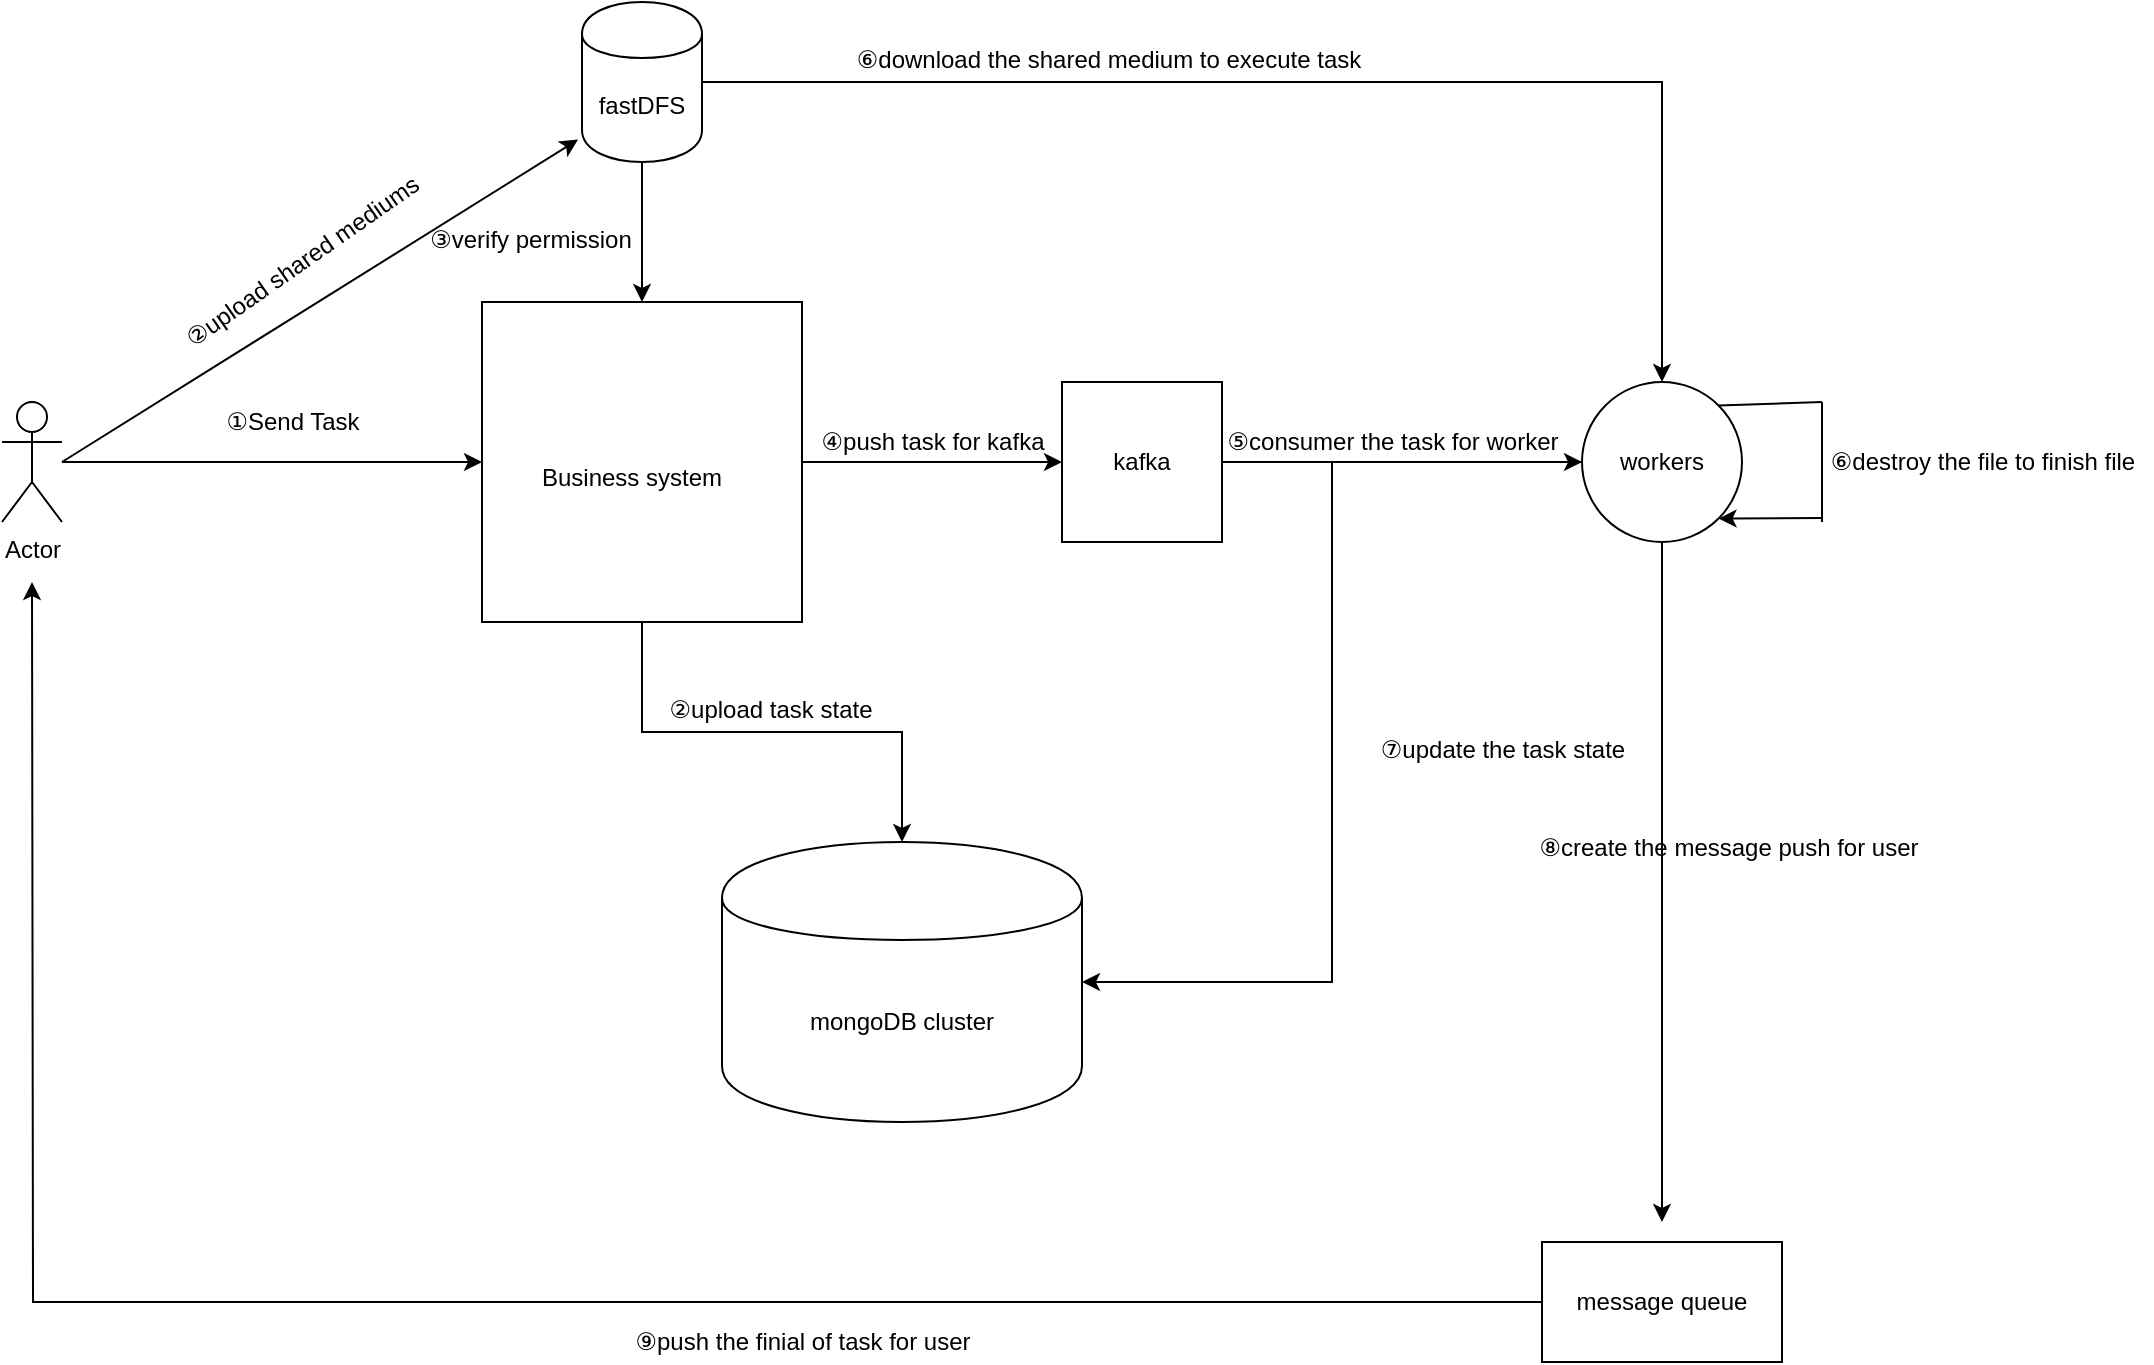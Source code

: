 <mxfile version="12.9.3" type="device"><diagram id="3eqDrHB_bJYWrMMPkyoZ" name="Page-1"><mxGraphModel dx="1463" dy="903" grid="1" gridSize="10" guides="1" tooltips="1" connect="1" arrows="1" fold="1" page="1" pageScale="1" pageWidth="583" pageHeight="827" math="0" shadow="0"><root><mxCell id="0"/><mxCell id="1" parent="0"/><mxCell id="7FddPRQw7aoeSkIB4e2m-17" style="edgeStyle=orthogonalEdgeStyle;rounded=0;orthogonalLoop=1;jettySize=auto;html=1;entryX=0;entryY=0.5;entryDx=0;entryDy=0;" parent="1" source="7FddPRQw7aoeSkIB4e2m-1" target="7FddPRQw7aoeSkIB4e2m-15" edge="1"><mxGeometry relative="1" as="geometry"/></mxCell><mxCell id="7FddPRQw7aoeSkIB4e2m-24" style="edgeStyle=orthogonalEdgeStyle;rounded=0;orthogonalLoop=1;jettySize=auto;html=1;" parent="1" source="7FddPRQw7aoeSkIB4e2m-1" target="7FddPRQw7aoeSkIB4e2m-23" edge="1"><mxGeometry relative="1" as="geometry"/></mxCell><mxCell id="7FddPRQw7aoeSkIB4e2m-1" value="&lt;div class=&quot;trans-left&quot;&gt;&lt;div class=&quot;trans-input-wrap&quot;&gt;&lt;div class=&quot;input-wrap&quot; style=&quot;height: auto&quot; dir=&quot;ltr&quot;&gt;&lt;div class=&quot;textarea-wrap without-textarea-bg&quot; style=&quot;height: 70px ; padding-bottom: 14px&quot;&gt;&lt;br/&gt;                &lt;br/&gt;                &lt;div class=&quot;textarea-bg-text&quot; id=&quot;textarea-bg-text&quot;&gt;&lt;/div&gt;&lt;br/&gt;                &amp;nbsp; &amp;nbsp; &amp;nbsp; &amp;nbsp; &amp;nbsp; &amp;nbsp; &amp;nbsp;&lt;/div&gt;&lt;div class=&quot;textarea-wrap without-textarea-bg&quot; style=&quot;height: 70px ; padding-bottom: 14px&quot;&gt;&lt;span&gt;Business system&amp;nbsp; &amp;nbsp;&lt;/span&gt;&lt;/div&gt;&lt;/div&gt;&lt;/div&gt;&lt;/div&gt;" style="whiteSpace=wrap;html=1;aspect=fixed;" parent="1" vertex="1"><mxGeometry x="330" y="220" width="160" height="160" as="geometry"/></mxCell><mxCell id="7FddPRQw7aoeSkIB4e2m-3" value="Actor" style="shape=umlActor;verticalLabelPosition=bottom;labelBackgroundColor=#ffffff;verticalAlign=top;html=1;outlineConnect=0;" parent="1" vertex="1"><mxGeometry x="90" y="270" width="30" height="60" as="geometry"/></mxCell><mxCell id="7FddPRQw7aoeSkIB4e2m-4" value="" style="endArrow=classic;html=1;" parent="1" source="7FddPRQw7aoeSkIB4e2m-3" edge="1"><mxGeometry width="50" height="50" relative="1" as="geometry"><mxPoint x="390" y="350" as="sourcePoint"/><mxPoint x="330" y="300" as="targetPoint"/></mxGeometry></mxCell><mxCell id="7FddPRQw7aoeSkIB4e2m-7" value="①Send Task" style="text;html=1;align=center;verticalAlign=middle;resizable=0;points=[];autosize=1;" parent="1" vertex="1"><mxGeometry x="195" y="270" width="80" height="20" as="geometry"/></mxCell><mxCell id="7FddPRQw7aoeSkIB4e2m-21" style="edgeStyle=orthogonalEdgeStyle;rounded=0;orthogonalLoop=1;jettySize=auto;html=1;entryX=0.5;entryY=0;entryDx=0;entryDy=0;" parent="1" source="7FddPRQw7aoeSkIB4e2m-8" target="7FddPRQw7aoeSkIB4e2m-13" edge="1"><mxGeometry relative="1" as="geometry"/></mxCell><mxCell id="7FddPRQw7aoeSkIB4e2m-8" value="fastDFS" style="shape=cylinder;whiteSpace=wrap;html=1;boundedLbl=1;backgroundOutline=1;" parent="1" vertex="1"><mxGeometry x="380" y="70" width="60" height="80" as="geometry"/></mxCell><mxCell id="7FddPRQw7aoeSkIB4e2m-9" value="" style="endArrow=classic;html=1;entryX=-0.033;entryY=0.86;entryDx=0;entryDy=0;entryPerimeter=0;" parent="1" target="7FddPRQw7aoeSkIB4e2m-8" edge="1"><mxGeometry width="50" height="50" relative="1" as="geometry"><mxPoint x="120" y="300" as="sourcePoint"/><mxPoint x="440" y="310" as="targetPoint"/></mxGeometry></mxCell><mxCell id="7FddPRQw7aoeSkIB4e2m-10" value="②upload shared mediums" style="text;html=1;align=center;verticalAlign=middle;resizable=0;points=[];autosize=1;rotation=-35;" parent="1" vertex="1"><mxGeometry x="160" y="190" width="160" height="20" as="geometry"/></mxCell><mxCell id="7FddPRQw7aoeSkIB4e2m-11" value="" style="endArrow=classic;html=1;exitX=0.5;exitY=1;exitDx=0;exitDy=0;" parent="1" source="7FddPRQw7aoeSkIB4e2m-8" target="7FddPRQw7aoeSkIB4e2m-1" edge="1"><mxGeometry width="50" height="50" relative="1" as="geometry"><mxPoint x="390" y="360" as="sourcePoint"/><mxPoint x="440" y="310" as="targetPoint"/></mxGeometry></mxCell><mxCell id="7FddPRQw7aoeSkIB4e2m-12" value="③verify permission" style="text;html=1;align=center;verticalAlign=middle;resizable=0;points=[];autosize=1;" parent="1" vertex="1"><mxGeometry x="294" y="179" width="120" height="20" as="geometry"/></mxCell><mxCell id="7FddPRQw7aoeSkIB4e2m-27" style="edgeStyle=orthogonalEdgeStyle;rounded=0;orthogonalLoop=1;jettySize=auto;html=1;entryX=1;entryY=0.5;entryDx=0;entryDy=0;" parent="1" source="7FddPRQw7aoeSkIB4e2m-13" target="7FddPRQw7aoeSkIB4e2m-23" edge="1"><mxGeometry relative="1" as="geometry"/></mxCell><mxCell id="7FddPRQw7aoeSkIB4e2m-32" style="edgeStyle=orthogonalEdgeStyle;rounded=0;orthogonalLoop=1;jettySize=auto;html=1;" parent="1" source="7FddPRQw7aoeSkIB4e2m-13" edge="1"><mxGeometry relative="1" as="geometry"><mxPoint x="920" y="680" as="targetPoint"/></mxGeometry></mxCell><mxCell id="7FddPRQw7aoeSkIB4e2m-13" value="workers" style="ellipse;whiteSpace=wrap;html=1;aspect=fixed;" parent="1" vertex="1"><mxGeometry x="880" y="260" width="80" height="80" as="geometry"/></mxCell><mxCell id="7FddPRQw7aoeSkIB4e2m-19" style="edgeStyle=orthogonalEdgeStyle;rounded=0;orthogonalLoop=1;jettySize=auto;html=1;entryX=0;entryY=0.5;entryDx=0;entryDy=0;" parent="1" source="7FddPRQw7aoeSkIB4e2m-15" target="7FddPRQw7aoeSkIB4e2m-13" edge="1"><mxGeometry relative="1" as="geometry"/></mxCell><mxCell id="7FddPRQw7aoeSkIB4e2m-15" value="kafka" style="whiteSpace=wrap;html=1;aspect=fixed;" parent="1" vertex="1"><mxGeometry x="620" y="260" width="80" height="80" as="geometry"/></mxCell><mxCell id="7FddPRQw7aoeSkIB4e2m-18" value="④push task for kafka" style="text;html=1;align=center;verticalAlign=middle;resizable=0;points=[];autosize=1;" parent="1" vertex="1"><mxGeometry x="490" y="280" width="130" height="20" as="geometry"/></mxCell><mxCell id="7FddPRQw7aoeSkIB4e2m-20" value="⑤consumer the task for worker" style="text;html=1;align=center;verticalAlign=middle;resizable=0;points=[];autosize=1;" parent="1" vertex="1"><mxGeometry x="695" y="280" width="180" height="20" as="geometry"/></mxCell><mxCell id="7FddPRQw7aoeSkIB4e2m-22" value="⑥download the shared medium to execute task" style="text;html=1;align=center;verticalAlign=middle;resizable=0;points=[];autosize=1;" parent="1" vertex="1"><mxGeometry x="508" y="89" width="270" height="20" as="geometry"/></mxCell><mxCell id="7FddPRQw7aoeSkIB4e2m-23" value="mongoDB cluster" style="shape=cylinder;whiteSpace=wrap;html=1;boundedLbl=1;backgroundOutline=1;" parent="1" vertex="1"><mxGeometry x="450" y="490" width="180" height="140" as="geometry"/></mxCell><mxCell id="7FddPRQw7aoeSkIB4e2m-25" value="②upload task state" style="text;html=1;align=center;verticalAlign=middle;resizable=0;points=[];autosize=1;" parent="1" vertex="1"><mxGeometry x="414" y="414" width="120" height="20" as="geometry"/></mxCell><mxCell id="7FddPRQw7aoeSkIB4e2m-28" value="⑦update the task state" style="text;html=1;align=center;verticalAlign=middle;resizable=0;points=[];autosize=1;" parent="1" vertex="1"><mxGeometry x="770" y="434" width="140" height="20" as="geometry"/></mxCell><mxCell id="7FddPRQw7aoeSkIB4e2m-36" style="edgeStyle=orthogonalEdgeStyle;rounded=0;orthogonalLoop=1;jettySize=auto;html=1;" parent="1" source="7FddPRQw7aoeSkIB4e2m-34" edge="1"><mxGeometry relative="1" as="geometry"><mxPoint x="105" y="360" as="targetPoint"/></mxGeometry></mxCell><mxCell id="7FddPRQw7aoeSkIB4e2m-34" value="message queue" style="rounded=0;whiteSpace=wrap;html=1;" parent="1" vertex="1"><mxGeometry x="860" y="690" width="120" height="60" as="geometry"/></mxCell><mxCell id="7FddPRQw7aoeSkIB4e2m-35" value="⑧create the message push for user" style="text;html=1;align=center;verticalAlign=middle;resizable=0;points=[];autosize=1;" parent="1" vertex="1"><mxGeometry x="848" y="483" width="210" height="20" as="geometry"/></mxCell><mxCell id="7FddPRQw7aoeSkIB4e2m-37" value="⑨push the finial of task for user" style="text;html=1;align=center;verticalAlign=middle;resizable=0;points=[];autosize=1;" parent="1" vertex="1"><mxGeometry x="400" y="730" width="180" height="20" as="geometry"/></mxCell><mxCell id="WFqwdwcYlu809R3evLO5-2" value="" style="endArrow=none;html=1;entryX=1;entryY=0;entryDx=0;entryDy=0;" edge="1" parent="1" target="7FddPRQw7aoeSkIB4e2m-13"><mxGeometry width="50" height="50" relative="1" as="geometry"><mxPoint x="1000" y="270" as="sourcePoint"/><mxPoint x="550" y="400" as="targetPoint"/></mxGeometry></mxCell><mxCell id="WFqwdwcYlu809R3evLO5-3" value="" style="endArrow=none;html=1;" edge="1" parent="1"><mxGeometry width="50" height="50" relative="1" as="geometry"><mxPoint x="1000" y="330" as="sourcePoint"/><mxPoint x="1000" y="270" as="targetPoint"/></mxGeometry></mxCell><mxCell id="WFqwdwcYlu809R3evLO5-4" value="" style="endArrow=classic;html=1;entryX=1;entryY=1;entryDx=0;entryDy=0;" edge="1" parent="1" target="7FddPRQw7aoeSkIB4e2m-13"><mxGeometry width="50" height="50" relative="1" as="geometry"><mxPoint x="1000" y="328" as="sourcePoint"/><mxPoint x="960" y="340" as="targetPoint"/></mxGeometry></mxCell><mxCell id="WFqwdwcYlu809R3evLO5-5" value="⑥destroy the file to finish file" style="text;html=1;align=center;verticalAlign=middle;resizable=0;points=[];autosize=1;" vertex="1" parent="1"><mxGeometry x="995" y="290" width="170" height="20" as="geometry"/></mxCell></root></mxGraphModel></diagram></mxfile>